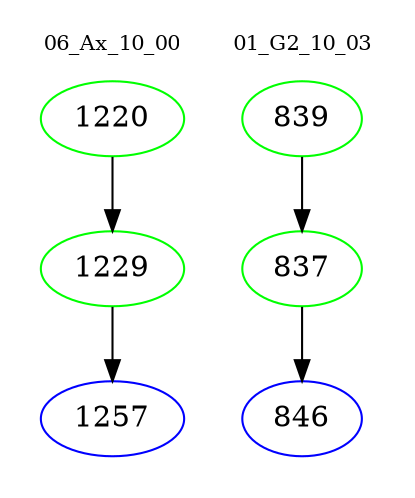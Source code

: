 digraph{
subgraph cluster_0 {
color = white
label = "06_Ax_10_00";
fontsize=10;
T0_1220 [label="1220", color="green"]
T0_1220 -> T0_1229 [color="black"]
T0_1229 [label="1229", color="green"]
T0_1229 -> T0_1257 [color="black"]
T0_1257 [label="1257", color="blue"]
}
subgraph cluster_1 {
color = white
label = "01_G2_10_03";
fontsize=10;
T1_839 [label="839", color="green"]
T1_839 -> T1_837 [color="black"]
T1_837 [label="837", color="green"]
T1_837 -> T1_846 [color="black"]
T1_846 [label="846", color="blue"]
}
}
